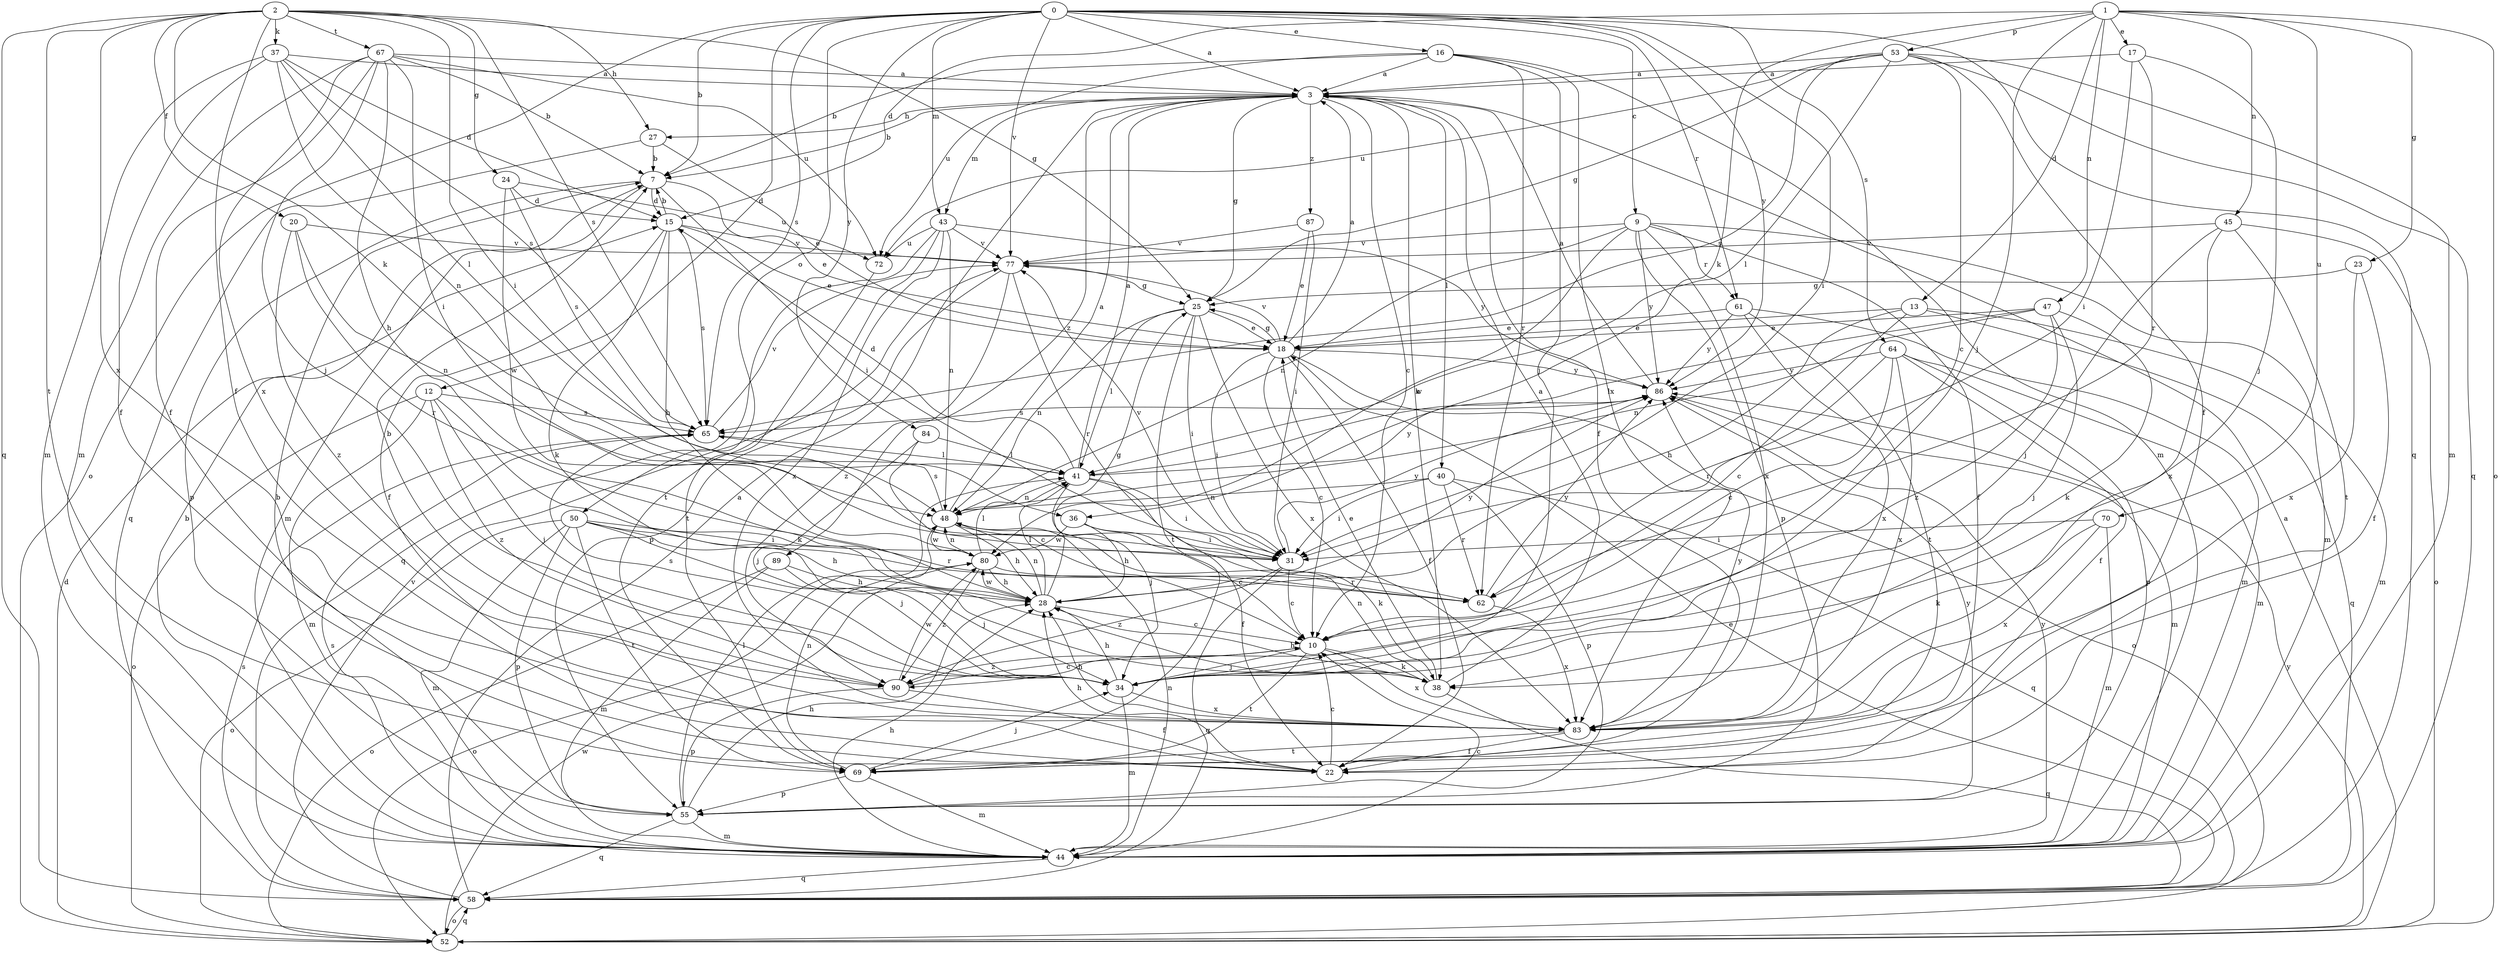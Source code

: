 strict digraph  {
0;
1;
2;
3;
7;
9;
10;
12;
13;
15;
16;
17;
18;
20;
22;
23;
24;
25;
27;
28;
31;
34;
36;
37;
38;
40;
41;
43;
44;
45;
47;
48;
50;
52;
53;
55;
58;
61;
62;
64;
65;
67;
69;
70;
72;
77;
80;
83;
84;
86;
87;
89;
90;
0 -> 3  [label=a];
0 -> 7  [label=b];
0 -> 9  [label=c];
0 -> 12  [label=d];
0 -> 16  [label=e];
0 -> 31  [label=i];
0 -> 43  [label=m];
0 -> 50  [label=o];
0 -> 52  [label=o];
0 -> 58  [label=q];
0 -> 61  [label=r];
0 -> 64  [label=s];
0 -> 65  [label=s];
0 -> 77  [label=v];
0 -> 84  [label=y];
0 -> 86  [label=y];
1 -> 13  [label=d];
1 -> 15  [label=d];
1 -> 17  [label=e];
1 -> 23  [label=g];
1 -> 34  [label=j];
1 -> 36  [label=k];
1 -> 45  [label=n];
1 -> 47  [label=n];
1 -> 52  [label=o];
1 -> 53  [label=p];
1 -> 70  [label=u];
2 -> 20  [label=f];
2 -> 22  [label=f];
2 -> 24  [label=g];
2 -> 25  [label=g];
2 -> 27  [label=h];
2 -> 31  [label=i];
2 -> 36  [label=k];
2 -> 37  [label=k];
2 -> 58  [label=q];
2 -> 65  [label=s];
2 -> 67  [label=t];
2 -> 69  [label=t];
2 -> 83  [label=x];
3 -> 7  [label=b];
3 -> 10  [label=c];
3 -> 22  [label=f];
3 -> 25  [label=g];
3 -> 27  [label=h];
3 -> 38  [label=k];
3 -> 40  [label=l];
3 -> 43  [label=m];
3 -> 87  [label=z];
3 -> 89  [label=z];
7 -> 15  [label=d];
7 -> 18  [label=e];
7 -> 31  [label=i];
7 -> 44  [label=m];
7 -> 55  [label=p];
9 -> 22  [label=f];
9 -> 44  [label=m];
9 -> 48  [label=n];
9 -> 55  [label=p];
9 -> 61  [label=r];
9 -> 77  [label=v];
9 -> 80  [label=w];
9 -> 83  [label=x];
9 -> 86  [label=y];
10 -> 34  [label=j];
10 -> 38  [label=k];
10 -> 69  [label=t];
10 -> 83  [label=x];
10 -> 90  [label=z];
12 -> 34  [label=j];
12 -> 38  [label=k];
12 -> 44  [label=m];
12 -> 52  [label=o];
12 -> 65  [label=s];
12 -> 90  [label=z];
13 -> 10  [label=c];
13 -> 18  [label=e];
13 -> 28  [label=h];
13 -> 44  [label=m];
13 -> 58  [label=q];
15 -> 7  [label=b];
15 -> 18  [label=e];
15 -> 22  [label=f];
15 -> 28  [label=h];
15 -> 38  [label=k];
15 -> 65  [label=s];
15 -> 77  [label=v];
16 -> 3  [label=a];
16 -> 7  [label=b];
16 -> 34  [label=j];
16 -> 44  [label=m];
16 -> 62  [label=r];
16 -> 72  [label=u];
16 -> 83  [label=x];
17 -> 3  [label=a];
17 -> 31  [label=i];
17 -> 34  [label=j];
17 -> 62  [label=r];
18 -> 3  [label=a];
18 -> 10  [label=c];
18 -> 22  [label=f];
18 -> 25  [label=g];
18 -> 31  [label=i];
18 -> 52  [label=o];
18 -> 77  [label=v];
18 -> 86  [label=y];
20 -> 48  [label=n];
20 -> 62  [label=r];
20 -> 77  [label=v];
20 -> 90  [label=z];
22 -> 10  [label=c];
22 -> 28  [label=h];
23 -> 22  [label=f];
23 -> 25  [label=g];
23 -> 83  [label=x];
24 -> 15  [label=d];
24 -> 65  [label=s];
24 -> 72  [label=u];
24 -> 80  [label=w];
25 -> 18  [label=e];
25 -> 31  [label=i];
25 -> 41  [label=l];
25 -> 48  [label=n];
25 -> 69  [label=t];
25 -> 83  [label=x];
27 -> 7  [label=b];
27 -> 18  [label=e];
27 -> 58  [label=q];
28 -> 10  [label=c];
28 -> 25  [label=g];
28 -> 41  [label=l];
28 -> 48  [label=n];
28 -> 80  [label=w];
28 -> 86  [label=y];
31 -> 10  [label=c];
31 -> 58  [label=q];
31 -> 77  [label=v];
31 -> 86  [label=y];
31 -> 90  [label=z];
34 -> 28  [label=h];
34 -> 44  [label=m];
34 -> 65  [label=s];
34 -> 83  [label=x];
36 -> 10  [label=c];
36 -> 28  [label=h];
36 -> 38  [label=k];
36 -> 80  [label=w];
37 -> 3  [label=a];
37 -> 15  [label=d];
37 -> 22  [label=f];
37 -> 41  [label=l];
37 -> 44  [label=m];
37 -> 48  [label=n];
37 -> 65  [label=s];
38 -> 3  [label=a];
38 -> 18  [label=e];
38 -> 28  [label=h];
38 -> 48  [label=n];
38 -> 58  [label=q];
40 -> 31  [label=i];
40 -> 48  [label=n];
40 -> 55  [label=p];
40 -> 58  [label=q];
40 -> 62  [label=r];
41 -> 3  [label=a];
41 -> 15  [label=d];
41 -> 22  [label=f];
41 -> 31  [label=i];
41 -> 34  [label=j];
41 -> 48  [label=n];
41 -> 86  [label=y];
43 -> 48  [label=n];
43 -> 58  [label=q];
43 -> 69  [label=t];
43 -> 72  [label=u];
43 -> 77  [label=v];
43 -> 83  [label=x];
43 -> 86  [label=y];
44 -> 7  [label=b];
44 -> 10  [label=c];
44 -> 28  [label=h];
44 -> 48  [label=n];
44 -> 58  [label=q];
44 -> 65  [label=s];
44 -> 86  [label=y];
45 -> 34  [label=j];
45 -> 52  [label=o];
45 -> 69  [label=t];
45 -> 77  [label=v];
45 -> 83  [label=x];
47 -> 18  [label=e];
47 -> 34  [label=j];
47 -> 38  [label=k];
47 -> 41  [label=l];
47 -> 48  [label=n];
47 -> 90  [label=z];
48 -> 3  [label=a];
48 -> 28  [label=h];
48 -> 31  [label=i];
48 -> 65  [label=s];
48 -> 80  [label=w];
50 -> 28  [label=h];
50 -> 31  [label=i];
50 -> 34  [label=j];
50 -> 44  [label=m];
50 -> 52  [label=o];
50 -> 55  [label=p];
50 -> 62  [label=r];
50 -> 69  [label=t];
52 -> 3  [label=a];
52 -> 15  [label=d];
52 -> 58  [label=q];
52 -> 80  [label=w];
52 -> 86  [label=y];
53 -> 3  [label=a];
53 -> 10  [label=c];
53 -> 22  [label=f];
53 -> 25  [label=g];
53 -> 41  [label=l];
53 -> 44  [label=m];
53 -> 58  [label=q];
53 -> 65  [label=s];
53 -> 72  [label=u];
55 -> 7  [label=b];
55 -> 28  [label=h];
55 -> 41  [label=l];
55 -> 44  [label=m];
55 -> 58  [label=q];
55 -> 86  [label=y];
58 -> 3  [label=a];
58 -> 18  [label=e];
58 -> 52  [label=o];
58 -> 65  [label=s];
58 -> 77  [label=v];
61 -> 18  [label=e];
61 -> 44  [label=m];
61 -> 69  [label=t];
61 -> 83  [label=x];
61 -> 86  [label=y];
62 -> 83  [label=x];
62 -> 86  [label=y];
64 -> 10  [label=c];
64 -> 22  [label=f];
64 -> 44  [label=m];
64 -> 55  [label=p];
64 -> 62  [label=r];
64 -> 83  [label=x];
64 -> 86  [label=y];
65 -> 41  [label=l];
65 -> 77  [label=v];
67 -> 3  [label=a];
67 -> 7  [label=b];
67 -> 22  [label=f];
67 -> 28  [label=h];
67 -> 31  [label=i];
67 -> 34  [label=j];
67 -> 44  [label=m];
67 -> 72  [label=u];
67 -> 83  [label=x];
69 -> 34  [label=j];
69 -> 44  [label=m];
69 -> 48  [label=n];
69 -> 55  [label=p];
70 -> 31  [label=i];
70 -> 38  [label=k];
70 -> 44  [label=m];
70 -> 83  [label=x];
72 -> 69  [label=t];
77 -> 25  [label=g];
77 -> 55  [label=p];
77 -> 62  [label=r];
77 -> 90  [label=z];
80 -> 28  [label=h];
80 -> 41  [label=l];
80 -> 48  [label=n];
80 -> 52  [label=o];
80 -> 62  [label=r];
80 -> 90  [label=z];
83 -> 22  [label=f];
83 -> 28  [label=h];
83 -> 69  [label=t];
83 -> 86  [label=y];
84 -> 10  [label=c];
84 -> 34  [label=j];
84 -> 41  [label=l];
86 -> 3  [label=a];
86 -> 44  [label=m];
86 -> 65  [label=s];
87 -> 18  [label=e];
87 -> 31  [label=i];
87 -> 77  [label=v];
89 -> 28  [label=h];
89 -> 34  [label=j];
89 -> 44  [label=m];
89 -> 52  [label=o];
90 -> 7  [label=b];
90 -> 10  [label=c];
90 -> 22  [label=f];
90 -> 55  [label=p];
90 -> 80  [label=w];
}

